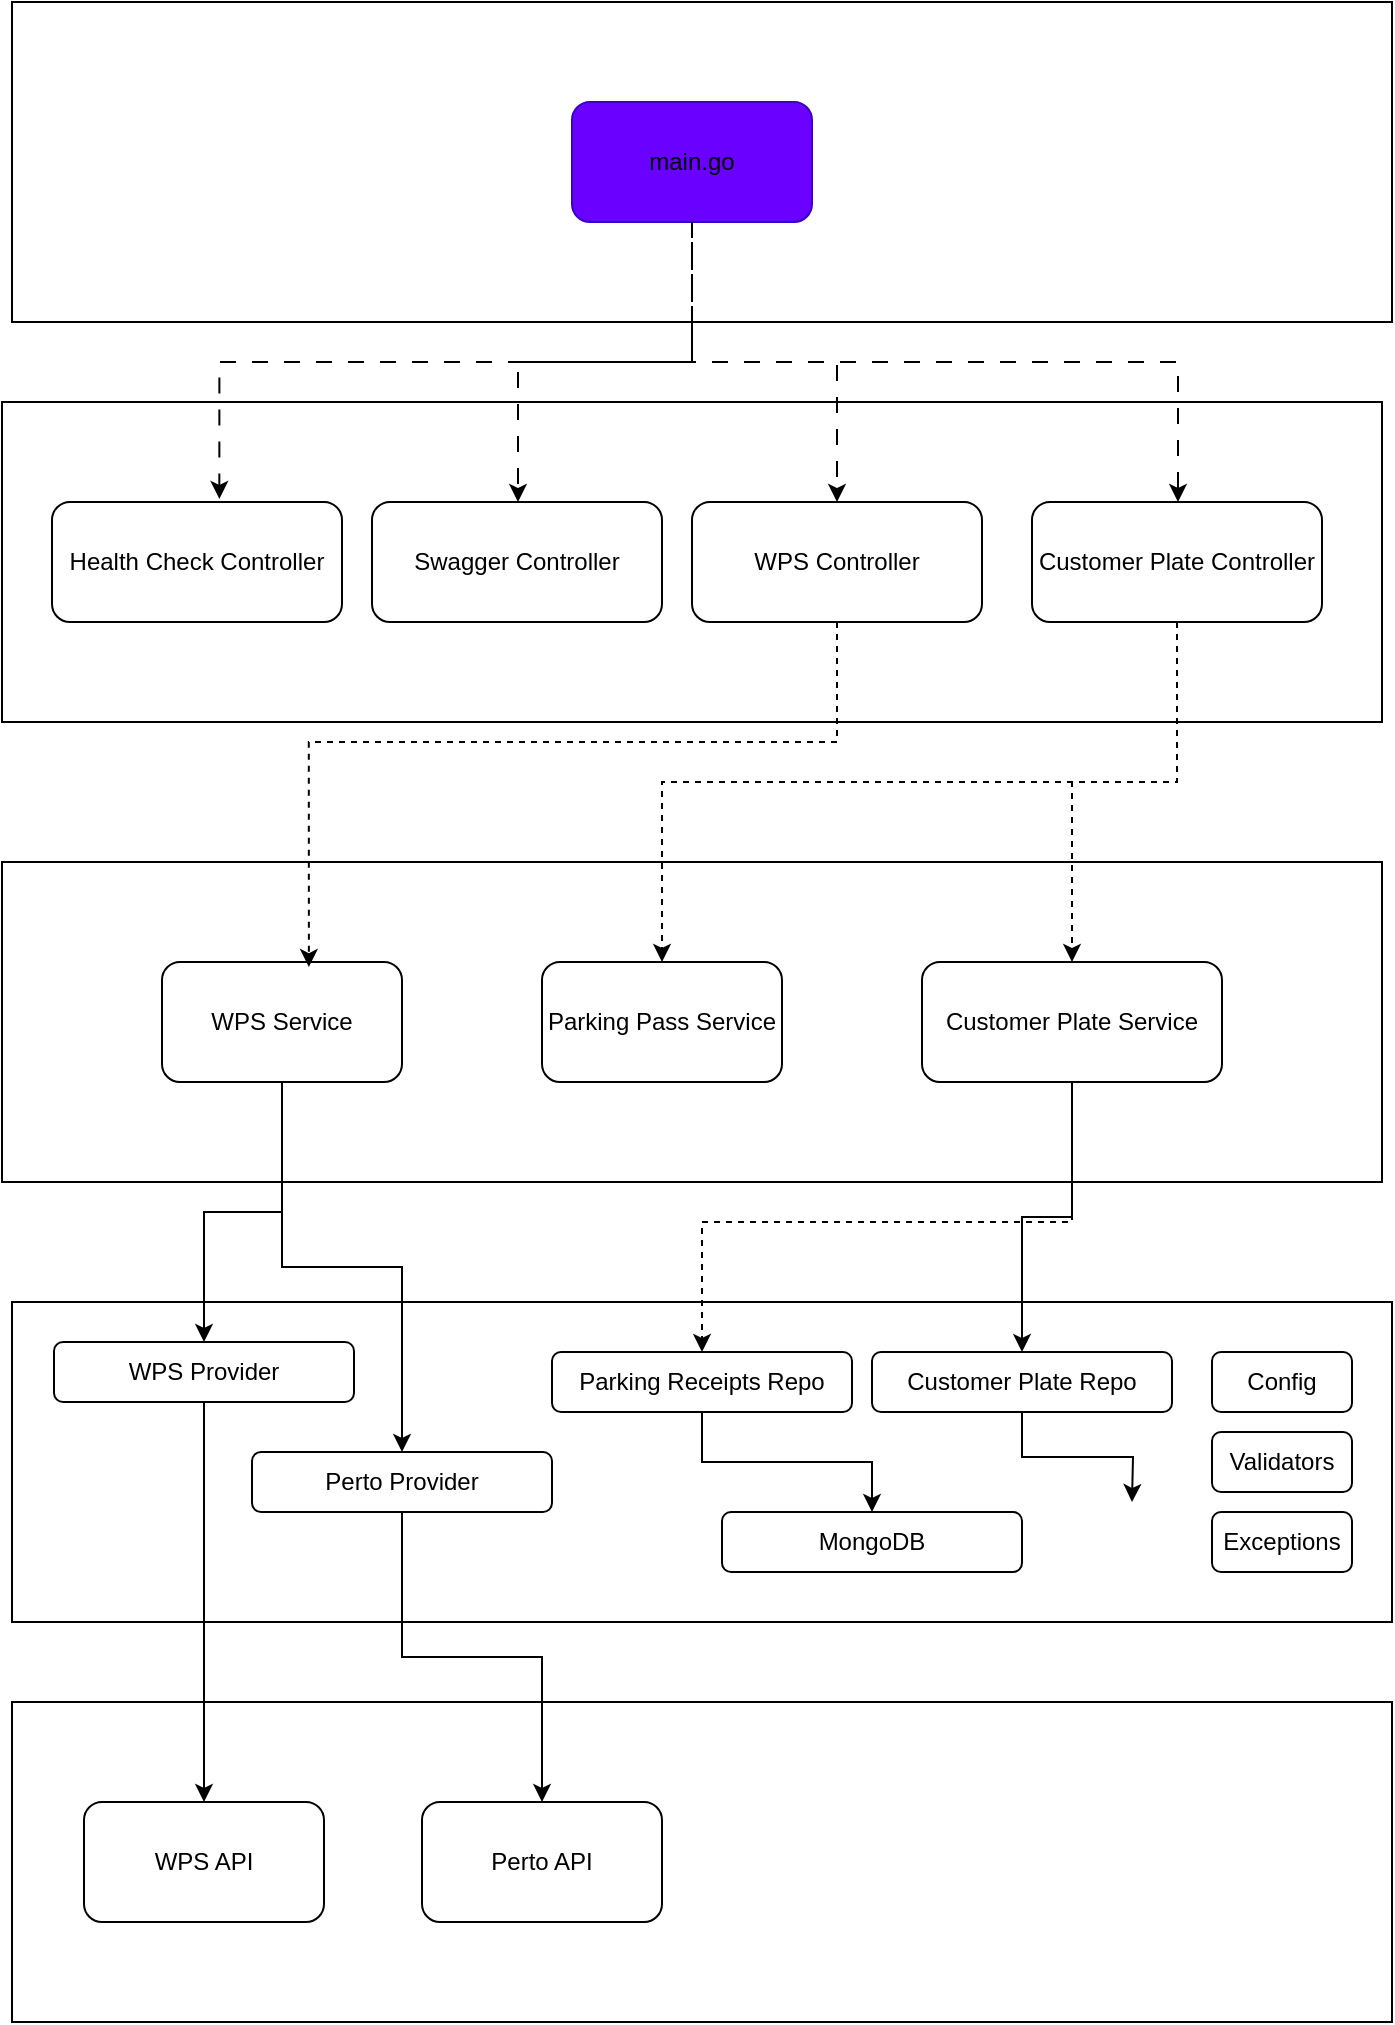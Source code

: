 <mxfile version="28.0.7">
  <diagram name="Página-1" id="waUbrjTIYsetLemBl0IZ">
    <mxGraphModel dx="2951" dy="973" grid="1" gridSize="10" guides="1" tooltips="1" connect="1" arrows="1" fold="1" page="1" pageScale="1" pageWidth="827" pageHeight="1169" math="0" shadow="0">
      <root>
        <mxCell id="0" />
        <mxCell id="1" parent="0" />
        <mxCell id="kbPy-yKDQCEok55gv3gf-3" value="" style="rounded=0;whiteSpace=wrap;html=1;" vertex="1" parent="1">
          <mxGeometry x="50" y="890" width="690" height="160" as="geometry" />
        </mxCell>
        <mxCell id="JJniAq4o4vlROOEEkJB6-3" value="" style="rounded=0;whiteSpace=wrap;html=1;" parent="1" vertex="1">
          <mxGeometry x="45" y="440" width="690" height="160" as="geometry" />
        </mxCell>
        <mxCell id="kbPy-yKDQCEok55gv3gf-21" style="edgeStyle=orthogonalEdgeStyle;rounded=0;orthogonalLoop=1;jettySize=auto;html=1;dashed=1;strokeWidth=1;dashPattern=8 8;" edge="1" parent="1" source="JJniAq4o4vlROOEEkJB6-1" target="kbPy-yKDQCEok55gv3gf-7">
          <mxGeometry relative="1" as="geometry">
            <Array as="points">
              <mxPoint x="390" y="420" />
              <mxPoint x="303" y="420" />
            </Array>
          </mxGeometry>
        </mxCell>
        <mxCell id="JJniAq4o4vlROOEEkJB6-1" value="" style="rounded=0;whiteSpace=wrap;html=1;" parent="1" vertex="1">
          <mxGeometry x="50" y="240" width="690" height="160" as="geometry" />
        </mxCell>
        <mxCell id="kbPy-yKDQCEok55gv3gf-22" style="edgeStyle=orthogonalEdgeStyle;rounded=0;orthogonalLoop=1;jettySize=auto;html=1;dashed=1;strokeWidth=1;dashPattern=8 8;" edge="1" parent="1" source="JrhWDAN4cCi7IcUcyurz-1" target="kbPy-yKDQCEok55gv3gf-8">
          <mxGeometry relative="1" as="geometry" />
        </mxCell>
        <mxCell id="JrhWDAN4cCi7IcUcyurz-1" value="&lt;font style=&quot;color: light-dark(rgb(0, 0, 0), rgb(255, 255, 255));&quot;&gt;main.go&lt;/font&gt;" style="rounded=1;whiteSpace=wrap;html=1;fillColor=light-dark(#6A00FF,#7F00FF);fontColor=#ffffff;strokeColor=#3700CC;" parent="1" vertex="1">
          <mxGeometry x="330" y="290" width="120" height="60" as="geometry" />
        </mxCell>
        <mxCell id="JJniAq4o4vlROOEEkJB6-4" value="Health Check Controller" style="rounded=1;whiteSpace=wrap;html=1;" parent="1" vertex="1">
          <mxGeometry x="70" y="490" width="145" height="60" as="geometry" />
        </mxCell>
        <mxCell id="kbPy-yKDQCEok55gv3gf-1" value="" style="rounded=0;whiteSpace=wrap;html=1;" vertex="1" parent="1">
          <mxGeometry x="45" y="670" width="690" height="160" as="geometry" />
        </mxCell>
        <mxCell id="kbPy-yKDQCEok55gv3gf-34" style="edgeStyle=orthogonalEdgeStyle;rounded=0;orthogonalLoop=1;jettySize=auto;html=1;" edge="1" parent="1" source="kbPy-yKDQCEok55gv3gf-2" target="kbPy-yKDQCEok55gv3gf-13">
          <mxGeometry relative="1" as="geometry" />
        </mxCell>
        <mxCell id="kbPy-yKDQCEok55gv3gf-40" style="edgeStyle=orthogonalEdgeStyle;rounded=0;orthogonalLoop=1;jettySize=auto;html=1;entryX=0.5;entryY=0;entryDx=0;entryDy=0;" edge="1" parent="1" source="kbPy-yKDQCEok55gv3gf-2" target="kbPy-yKDQCEok55gv3gf-14">
          <mxGeometry relative="1" as="geometry" />
        </mxCell>
        <mxCell id="kbPy-yKDQCEok55gv3gf-2" value="WPS Service" style="rounded=1;whiteSpace=wrap;html=1;" vertex="1" parent="1">
          <mxGeometry x="125" y="720" width="120" height="60" as="geometry" />
        </mxCell>
        <mxCell id="kbPy-yKDQCEok55gv3gf-32" style="edgeStyle=orthogonalEdgeStyle;rounded=0;orthogonalLoop=1;jettySize=auto;html=1;" edge="1" parent="1" source="kbPy-yKDQCEok55gv3gf-4" target="kbPy-yKDQCEok55gv3gf-15">
          <mxGeometry relative="1" as="geometry" />
        </mxCell>
        <mxCell id="kbPy-yKDQCEok55gv3gf-4" value="Parking Receipts Repo" style="rounded=1;whiteSpace=wrap;html=1;" vertex="1" parent="1">
          <mxGeometry x="320" y="915" width="150" height="30" as="geometry" />
        </mxCell>
        <mxCell id="kbPy-yKDQCEok55gv3gf-5" value="" style="rounded=0;whiteSpace=wrap;html=1;" vertex="1" parent="1">
          <mxGeometry x="50" y="1090" width="690" height="160" as="geometry" />
        </mxCell>
        <mxCell id="kbPy-yKDQCEok55gv3gf-6" value="WPS API" style="rounded=1;whiteSpace=wrap;html=1;" vertex="1" parent="1">
          <mxGeometry x="86" y="1140" width="120" height="60" as="geometry" />
        </mxCell>
        <mxCell id="kbPy-yKDQCEok55gv3gf-7" value="Swagger Controller" style="rounded=1;whiteSpace=wrap;html=1;" vertex="1" parent="1">
          <mxGeometry x="230" y="490" width="145" height="60" as="geometry" />
        </mxCell>
        <mxCell id="kbPy-yKDQCEok55gv3gf-8" value="WPS Controller" style="rounded=1;whiteSpace=wrap;html=1;" vertex="1" parent="1">
          <mxGeometry x="390" y="490" width="145" height="60" as="geometry" />
        </mxCell>
        <mxCell id="kbPy-yKDQCEok55gv3gf-25" style="edgeStyle=orthogonalEdgeStyle;rounded=0;orthogonalLoop=1;jettySize=auto;html=1;dashed=1;" edge="1" parent="1" source="kbPy-yKDQCEok55gv3gf-9" target="kbPy-yKDQCEok55gv3gf-10">
          <mxGeometry relative="1" as="geometry">
            <Array as="points">
              <mxPoint x="633" y="630" />
              <mxPoint x="580" y="630" />
            </Array>
          </mxGeometry>
        </mxCell>
        <mxCell id="kbPy-yKDQCEok55gv3gf-26" style="edgeStyle=orthogonalEdgeStyle;rounded=0;orthogonalLoop=1;jettySize=auto;html=1;dashed=1;" edge="1" parent="1" source="kbPy-yKDQCEok55gv3gf-9" target="kbPy-yKDQCEok55gv3gf-11">
          <mxGeometry relative="1" as="geometry">
            <Array as="points">
              <mxPoint x="633" y="630" />
              <mxPoint x="375" y="630" />
            </Array>
          </mxGeometry>
        </mxCell>
        <mxCell id="kbPy-yKDQCEok55gv3gf-9" value="Customer Plate Controller" style="rounded=1;whiteSpace=wrap;html=1;" vertex="1" parent="1">
          <mxGeometry x="560" y="490" width="145" height="60" as="geometry" />
        </mxCell>
        <mxCell id="kbPy-yKDQCEok55gv3gf-30" style="edgeStyle=orthogonalEdgeStyle;rounded=0;orthogonalLoop=1;jettySize=auto;html=1;entryX=0.5;entryY=0;entryDx=0;entryDy=0;" edge="1" parent="1" source="kbPy-yKDQCEok55gv3gf-10" target="kbPy-yKDQCEok55gv3gf-12">
          <mxGeometry relative="1" as="geometry" />
        </mxCell>
        <mxCell id="kbPy-yKDQCEok55gv3gf-31" style="edgeStyle=orthogonalEdgeStyle;rounded=0;orthogonalLoop=1;jettySize=auto;html=1;dashed=1;" edge="1" parent="1" source="kbPy-yKDQCEok55gv3gf-10" target="kbPy-yKDQCEok55gv3gf-4">
          <mxGeometry relative="1" as="geometry">
            <Array as="points">
              <mxPoint x="580" y="850" />
              <mxPoint x="395" y="850" />
            </Array>
          </mxGeometry>
        </mxCell>
        <mxCell id="kbPy-yKDQCEok55gv3gf-10" value="Customer Plate Service" style="rounded=1;whiteSpace=wrap;html=1;" vertex="1" parent="1">
          <mxGeometry x="505" y="720" width="150" height="60" as="geometry" />
        </mxCell>
        <mxCell id="kbPy-yKDQCEok55gv3gf-11" value="Parking Pass Service" style="rounded=1;whiteSpace=wrap;html=1;" vertex="1" parent="1">
          <mxGeometry x="315" y="720" width="120" height="60" as="geometry" />
        </mxCell>
        <mxCell id="kbPy-yKDQCEok55gv3gf-33" style="edgeStyle=orthogonalEdgeStyle;rounded=0;orthogonalLoop=1;jettySize=auto;html=1;" edge="1" parent="1" source="kbPy-yKDQCEok55gv3gf-12">
          <mxGeometry relative="1" as="geometry">
            <mxPoint x="610" y="990" as="targetPoint" />
          </mxGeometry>
        </mxCell>
        <mxCell id="kbPy-yKDQCEok55gv3gf-12" value="Customer Plate Repo" style="rounded=1;whiteSpace=wrap;html=1;" vertex="1" parent="1">
          <mxGeometry x="480" y="915" width="150" height="30" as="geometry" />
        </mxCell>
        <mxCell id="kbPy-yKDQCEok55gv3gf-39" style="edgeStyle=orthogonalEdgeStyle;rounded=0;orthogonalLoop=1;jettySize=auto;html=1;" edge="1" parent="1" source="kbPy-yKDQCEok55gv3gf-13" target="kbPy-yKDQCEok55gv3gf-6">
          <mxGeometry relative="1" as="geometry" />
        </mxCell>
        <mxCell id="kbPy-yKDQCEok55gv3gf-13" value="WPS Provider" style="rounded=1;whiteSpace=wrap;html=1;" vertex="1" parent="1">
          <mxGeometry x="71" y="910" width="150" height="30" as="geometry" />
        </mxCell>
        <mxCell id="kbPy-yKDQCEok55gv3gf-37" style="edgeStyle=orthogonalEdgeStyle;rounded=0;orthogonalLoop=1;jettySize=auto;html=1;" edge="1" parent="1" source="kbPy-yKDQCEok55gv3gf-14" target="kbPy-yKDQCEok55gv3gf-19">
          <mxGeometry relative="1" as="geometry" />
        </mxCell>
        <mxCell id="kbPy-yKDQCEok55gv3gf-14" value="Perto Provider" style="rounded=1;whiteSpace=wrap;html=1;" vertex="1" parent="1">
          <mxGeometry x="170" y="965" width="150" height="30" as="geometry" />
        </mxCell>
        <mxCell id="kbPy-yKDQCEok55gv3gf-15" value="MongoDB" style="rounded=1;whiteSpace=wrap;html=1;" vertex="1" parent="1">
          <mxGeometry x="405" y="995" width="150" height="30" as="geometry" />
        </mxCell>
        <mxCell id="kbPy-yKDQCEok55gv3gf-16" value="Config" style="rounded=1;whiteSpace=wrap;html=1;" vertex="1" parent="1">
          <mxGeometry x="650" y="915" width="70" height="30" as="geometry" />
        </mxCell>
        <mxCell id="kbPy-yKDQCEok55gv3gf-17" value="Validators" style="rounded=1;whiteSpace=wrap;html=1;" vertex="1" parent="1">
          <mxGeometry x="650" y="955" width="70" height="30" as="geometry" />
        </mxCell>
        <mxCell id="kbPy-yKDQCEok55gv3gf-18" value="Exceptions" style="rounded=1;whiteSpace=wrap;html=1;" vertex="1" parent="1">
          <mxGeometry x="650" y="995" width="70" height="30" as="geometry" />
        </mxCell>
        <mxCell id="kbPy-yKDQCEok55gv3gf-19" value="Perto API" style="rounded=1;whiteSpace=wrap;html=1;" vertex="1" parent="1">
          <mxGeometry x="255" y="1140" width="120" height="60" as="geometry" />
        </mxCell>
        <mxCell id="kbPy-yKDQCEok55gv3gf-20" style="edgeStyle=orthogonalEdgeStyle;rounded=0;orthogonalLoop=1;jettySize=auto;html=1;entryX=0.577;entryY=-0.026;entryDx=0;entryDy=0;entryPerimeter=0;dashed=1;strokeWidth=1;dashPattern=8 8;" edge="1" parent="1" target="JJniAq4o4vlROOEEkJB6-4">
          <mxGeometry relative="1" as="geometry">
            <mxPoint x="390" y="360" as="sourcePoint" />
            <Array as="points">
              <mxPoint x="390" y="420" />
              <mxPoint x="154" y="420" />
            </Array>
          </mxGeometry>
        </mxCell>
        <mxCell id="kbPy-yKDQCEok55gv3gf-23" style="edgeStyle=orthogonalEdgeStyle;rounded=0;orthogonalLoop=1;jettySize=auto;html=1;dashed=1;strokeWidth=1;dashPattern=8 8;" edge="1" parent="1" source="JrhWDAN4cCi7IcUcyurz-1" target="kbPy-yKDQCEok55gv3gf-9">
          <mxGeometry relative="1" as="geometry">
            <Array as="points">
              <mxPoint x="390" y="420" />
              <mxPoint x="633" y="420" />
            </Array>
          </mxGeometry>
        </mxCell>
        <mxCell id="kbPy-yKDQCEok55gv3gf-24" style="edgeStyle=orthogonalEdgeStyle;rounded=0;orthogonalLoop=1;jettySize=auto;html=1;entryX=0.612;entryY=0.042;entryDx=0;entryDy=0;entryPerimeter=0;dashed=1;" edge="1" parent="1" source="kbPy-yKDQCEok55gv3gf-8" target="kbPy-yKDQCEok55gv3gf-2">
          <mxGeometry relative="1" as="geometry">
            <Array as="points">
              <mxPoint x="463" y="610" />
              <mxPoint x="198" y="610" />
            </Array>
          </mxGeometry>
        </mxCell>
      </root>
    </mxGraphModel>
  </diagram>
</mxfile>
